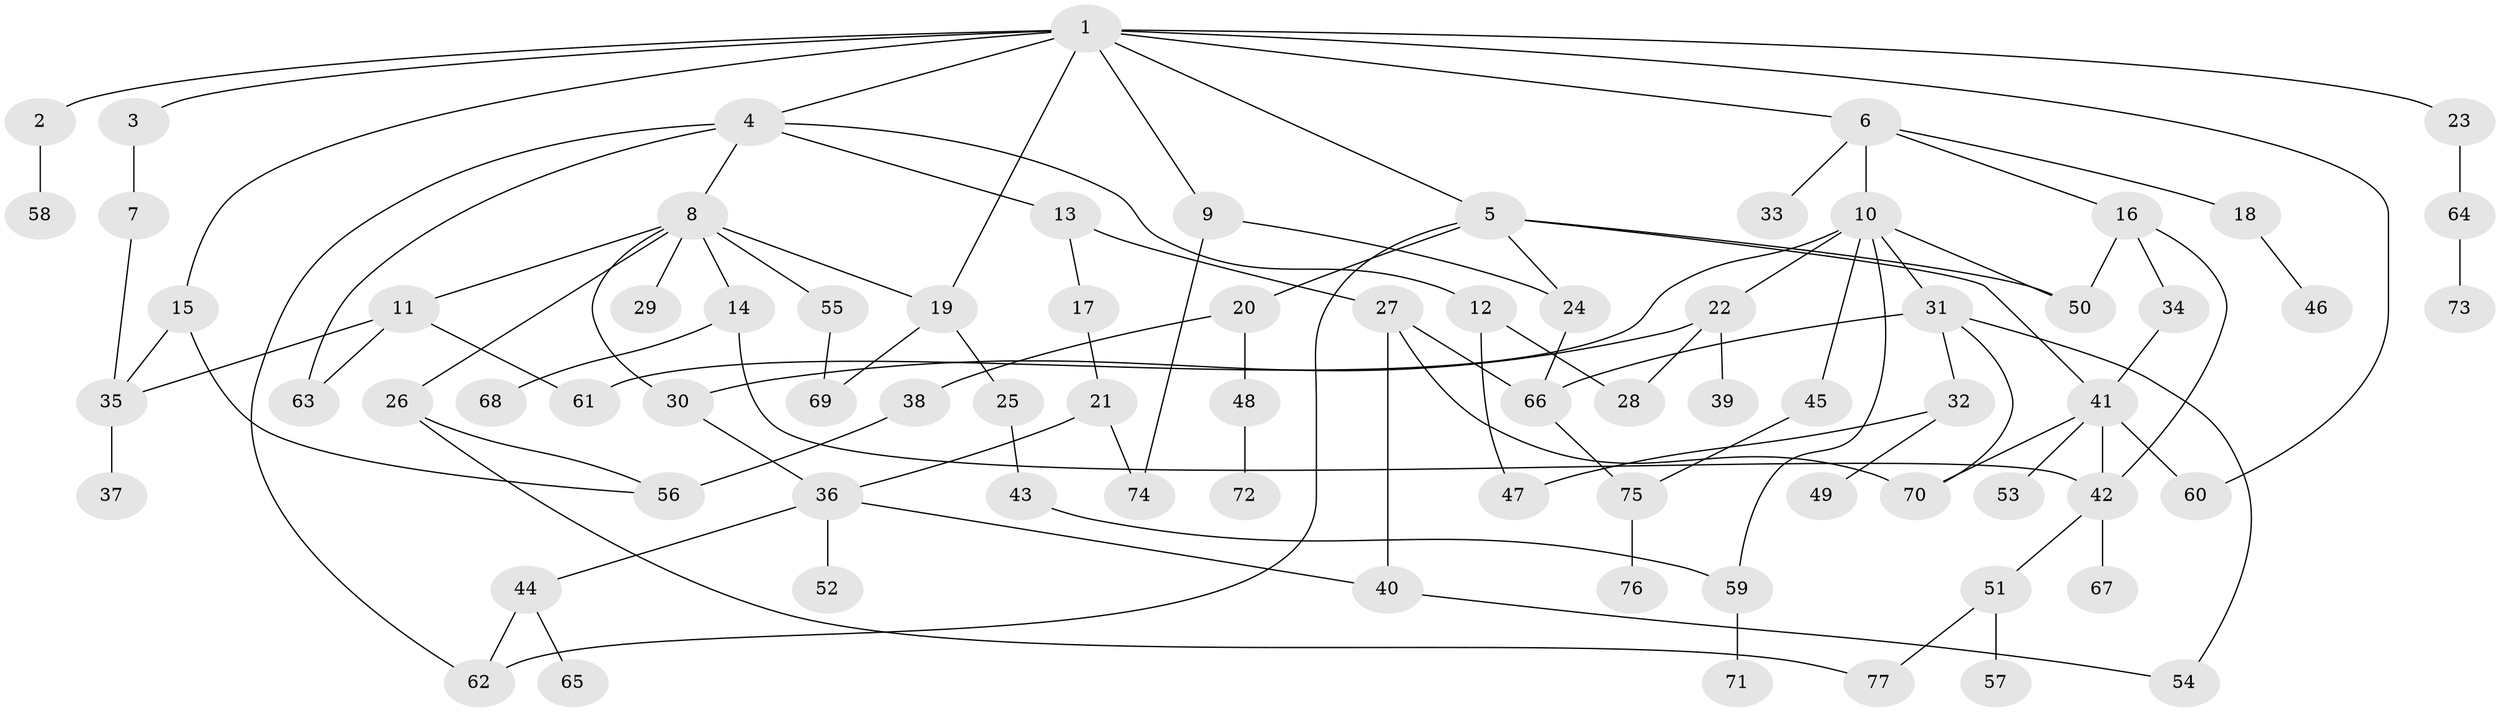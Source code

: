 // coarse degree distribution, {4: 0.20512820512820512, 7: 0.07692307692307693, 3: 0.23076923076923078, 2: 0.20512820512820512, 1: 0.15384615384615385, 5: 0.05128205128205128, 10: 0.02564102564102564, 8: 0.02564102564102564, 6: 0.02564102564102564}
// Generated by graph-tools (version 1.1) at 2025/36/03/04/25 23:36:12]
// undirected, 77 vertices, 107 edges
graph export_dot {
  node [color=gray90,style=filled];
  1;
  2;
  3;
  4;
  5;
  6;
  7;
  8;
  9;
  10;
  11;
  12;
  13;
  14;
  15;
  16;
  17;
  18;
  19;
  20;
  21;
  22;
  23;
  24;
  25;
  26;
  27;
  28;
  29;
  30;
  31;
  32;
  33;
  34;
  35;
  36;
  37;
  38;
  39;
  40;
  41;
  42;
  43;
  44;
  45;
  46;
  47;
  48;
  49;
  50;
  51;
  52;
  53;
  54;
  55;
  56;
  57;
  58;
  59;
  60;
  61;
  62;
  63;
  64;
  65;
  66;
  67;
  68;
  69;
  70;
  71;
  72;
  73;
  74;
  75;
  76;
  77;
  1 -- 2;
  1 -- 3;
  1 -- 4;
  1 -- 5;
  1 -- 6;
  1 -- 9;
  1 -- 15;
  1 -- 23;
  1 -- 60;
  1 -- 19;
  2 -- 58;
  3 -- 7;
  4 -- 8;
  4 -- 12;
  4 -- 13;
  4 -- 63;
  4 -- 62;
  5 -- 20;
  5 -- 24;
  5 -- 41;
  5 -- 50;
  5 -- 62;
  6 -- 10;
  6 -- 16;
  6 -- 18;
  6 -- 33;
  7 -- 35;
  8 -- 11;
  8 -- 14;
  8 -- 19;
  8 -- 26;
  8 -- 29;
  8 -- 55;
  8 -- 30;
  9 -- 74;
  9 -- 24;
  10 -- 22;
  10 -- 31;
  10 -- 45;
  10 -- 61;
  10 -- 59;
  10 -- 50;
  11 -- 63;
  11 -- 35;
  11 -- 61;
  12 -- 28;
  12 -- 47;
  13 -- 17;
  13 -- 27;
  14 -- 68;
  14 -- 42;
  15 -- 35;
  15 -- 56;
  16 -- 34;
  16 -- 42;
  16 -- 50;
  17 -- 21;
  18 -- 46;
  19 -- 25;
  19 -- 69;
  20 -- 38;
  20 -- 48;
  21 -- 36;
  21 -- 74;
  22 -- 30;
  22 -- 39;
  22 -- 28;
  23 -- 64;
  24 -- 66;
  25 -- 43;
  26 -- 77;
  26 -- 56;
  27 -- 40;
  27 -- 66;
  27 -- 70;
  30 -- 36;
  31 -- 32;
  31 -- 54;
  31 -- 70;
  31 -- 66;
  32 -- 47;
  32 -- 49;
  34 -- 41;
  35 -- 37;
  36 -- 40;
  36 -- 44;
  36 -- 52;
  38 -- 56;
  40 -- 54;
  41 -- 53;
  41 -- 60;
  41 -- 70;
  41 -- 42;
  42 -- 51;
  42 -- 67;
  43 -- 59;
  44 -- 62;
  44 -- 65;
  45 -- 75;
  48 -- 72;
  51 -- 57;
  51 -- 77;
  55 -- 69;
  59 -- 71;
  64 -- 73;
  66 -- 75;
  75 -- 76;
}
